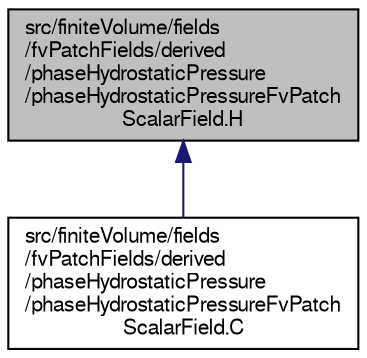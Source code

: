 digraph "src/finiteVolume/fields/fvPatchFields/derived/phaseHydrostaticPressure/phaseHydrostaticPressureFvPatchScalarField.H"
{
  bgcolor="transparent";
  edge [fontname="FreeSans",fontsize="10",labelfontname="FreeSans",labelfontsize="10"];
  node [fontname="FreeSans",fontsize="10",shape=record];
  Node189 [label="src/finiteVolume/fields\l/fvPatchFields/derived\l/phaseHydrostaticPressure\l/phaseHydrostaticPressureFvPatch\lScalarField.H",height=0.2,width=0.4,color="black", fillcolor="grey75", style="filled", fontcolor="black"];
  Node189 -> Node190 [dir="back",color="midnightblue",fontsize="10",style="solid",fontname="FreeSans"];
  Node190 [label="src/finiteVolume/fields\l/fvPatchFields/derived\l/phaseHydrostaticPressure\l/phaseHydrostaticPressureFvPatch\lScalarField.C",height=0.2,width=0.4,color="black",URL="$a02159.html"];
}
